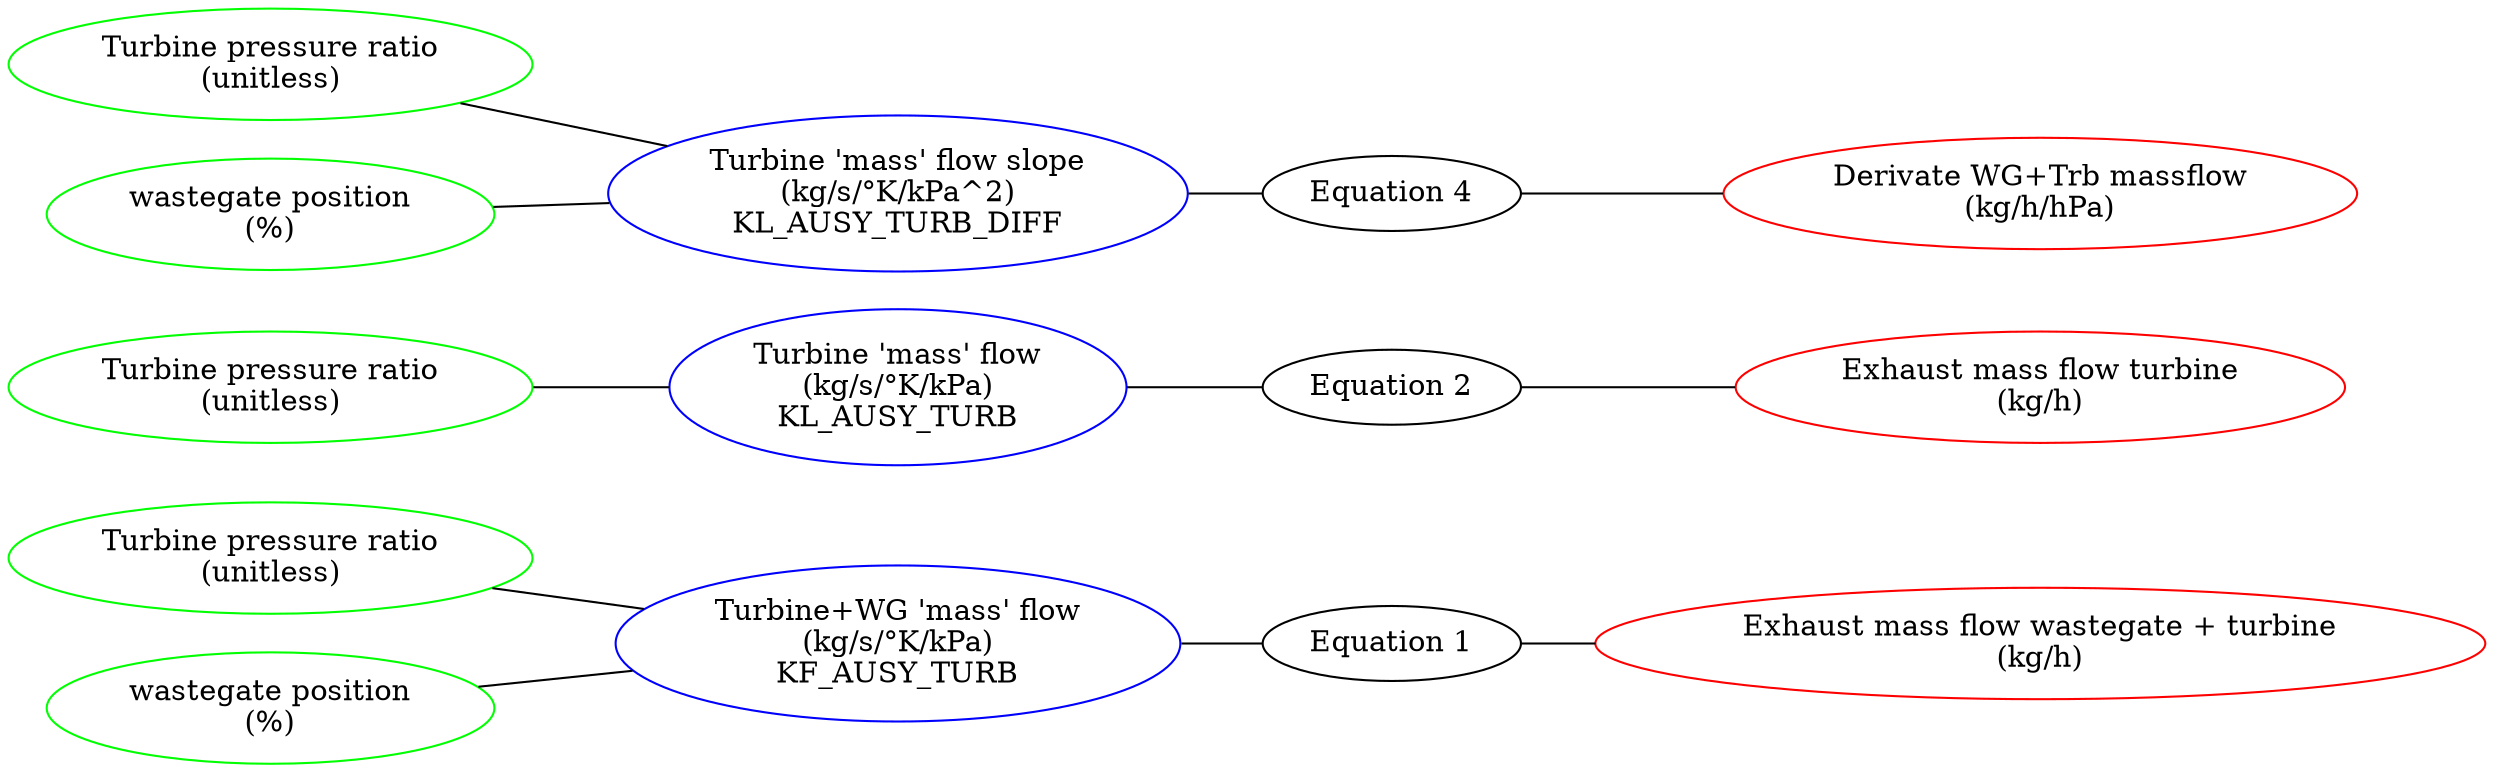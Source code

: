 graph "mwg" {
    graph ["rankdir" = "LR"]

    // Maps
    "KF_AUSY_TURB" [label="Turbine+WG 'mass' flow\n(kg/s/°K/kPa)\nKF_AUSY_TURB",color="blue"]

    // Inputs
    Prat_turb [label="Turbine pressure ratio\n(unitless)", color="green"]
    Prat_turb2 [label="Turbine pressure ratio\n(unitless)", color="green"]
    Prat_turb3 [label="Turbine pressure ratio\n(unitless)", color="green"]
    wgpos [label="wastegate position\n(%)", color="green"]
    wgpos3 [label="wastegate position\n(%)", color="green"]

    "eq1" [label="Equation 1"]

    // Outputs
    "Msturb" [label="Exhaust mass flow wastegate + turbine\n(kg/h)\n",color="red"]

    Prat_turb -- KF_AUSY_TURB
    wgpos -- KF_AUSY_TURB
    KF_AUSY_TURB -- "eq1"
    "eq1" -- Msturb

    "Msturbine" [label="Exhaust mass flow turbine\n(kg/h)\n",color="red"]
    "KL_AUSY_TURB" [label="Turbine 'mass' flow\n(kg/s/°K/kPa)\nKL_AUSY_TURB",color="blue"]

    "eq2" [label="Equation 2"]

    Prat_turb2 -- KL_AUSY_TURB
    KL_AUSY_TURB -- "eq2"
    "eq2" -- Msturbine

    "KF_AUSY_TURB_DIFF" [label="Turbine 'mass' flow slope\n(kg/s/°K/kPa^2)\nKL_AUSY_TURB_DIFF",color="blue"]
    "Msturb_diff" [label="Derivate WG+Trb massflow\n(kg/h/hPa)\n",color="red"]
    "eq4" [label="Equation 4"]

    Prat_turb3 -- KF_AUSY_TURB_DIFF
    wgpos3 -- KF_AUSY_TURB_DIFF
    KF_AUSY_TURB_DIFF -- "eq4"
    "eq4" -- Msturb_diff
}